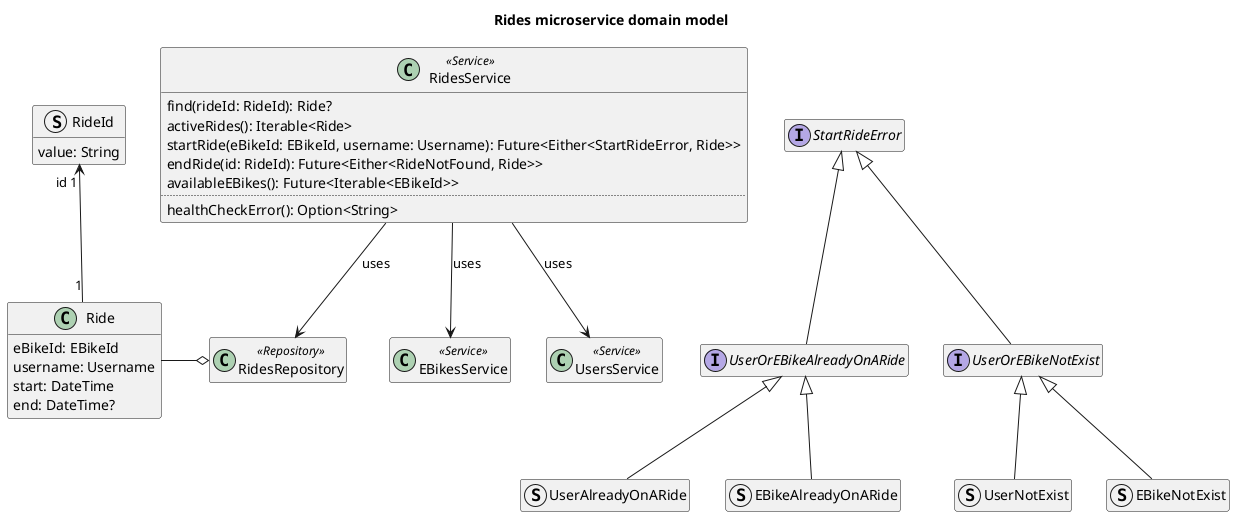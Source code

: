 @startuml rides-microservice-domain-model

title Rides microservice domain model

class Ride {
    eBikeId: EBikeId
    username: Username
    start: DateTime
    end: DateTime?
}
struct RideId {
    value: String
}
Ride "1" -u-> "id 1" RideId

class RidesRepository <<Repository>>
RidesRepository o-l- Ride

class RidesService <<Service>> {
    find(rideId: RideId): Ride?
    activeRides(): Iterable<Ride>
    startRide(eBikeId: EBikeId, username: Username): Future<Either<StartRideError, Ride>>
    endRide(id: RideId): Future<Either<RideNotFound, Ride>>
    availableEBikes(): Future<Iterable<EBikeId>>
    ..
    healthCheckError(): Option<String>
}

RidesService --> RidesRepository : "uses"

class EBikesService <<Service>>
RidesService --> EBikesService : "uses"

class UsersService <<Service>>
RidesService --> UsersService : "uses"

interface StartRideError

interface UserOrEBikeAlreadyOnARide extends StartRideError
struct UserAlreadyOnARide extends UserOrEBikeAlreadyOnARide
struct EBikeAlreadyOnARide extends UserOrEBikeAlreadyOnARide

interface UserOrEBikeNotExist extends StartRideError
struct UserNotExist extends UserOrEBikeNotExist
struct EBikeNotExist extends UserOrEBikeNotExist

hide empty members

@enduml
